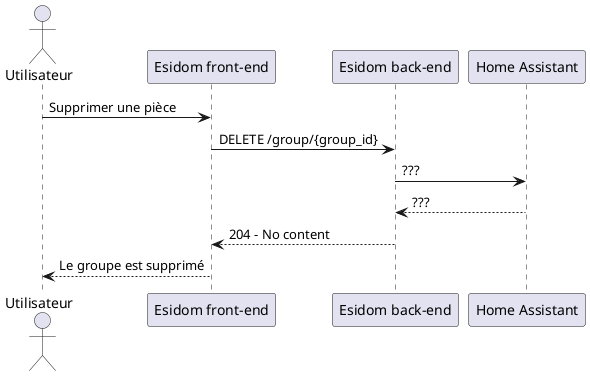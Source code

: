 @startuml supprimer groupe

actor "Utilisateur" as u
participant "Esidom front-end" as fe
participant "Esidom back-end" as m
participant "Home Assistant" as ha

u -> fe: Supprimer une pièce
fe -> m: DELETE /group/{group_id}
m -> ha: ???
ha --> m: ???
m --> fe: 204 - No content
fe --> u: Le groupe est supprimé

@enduml